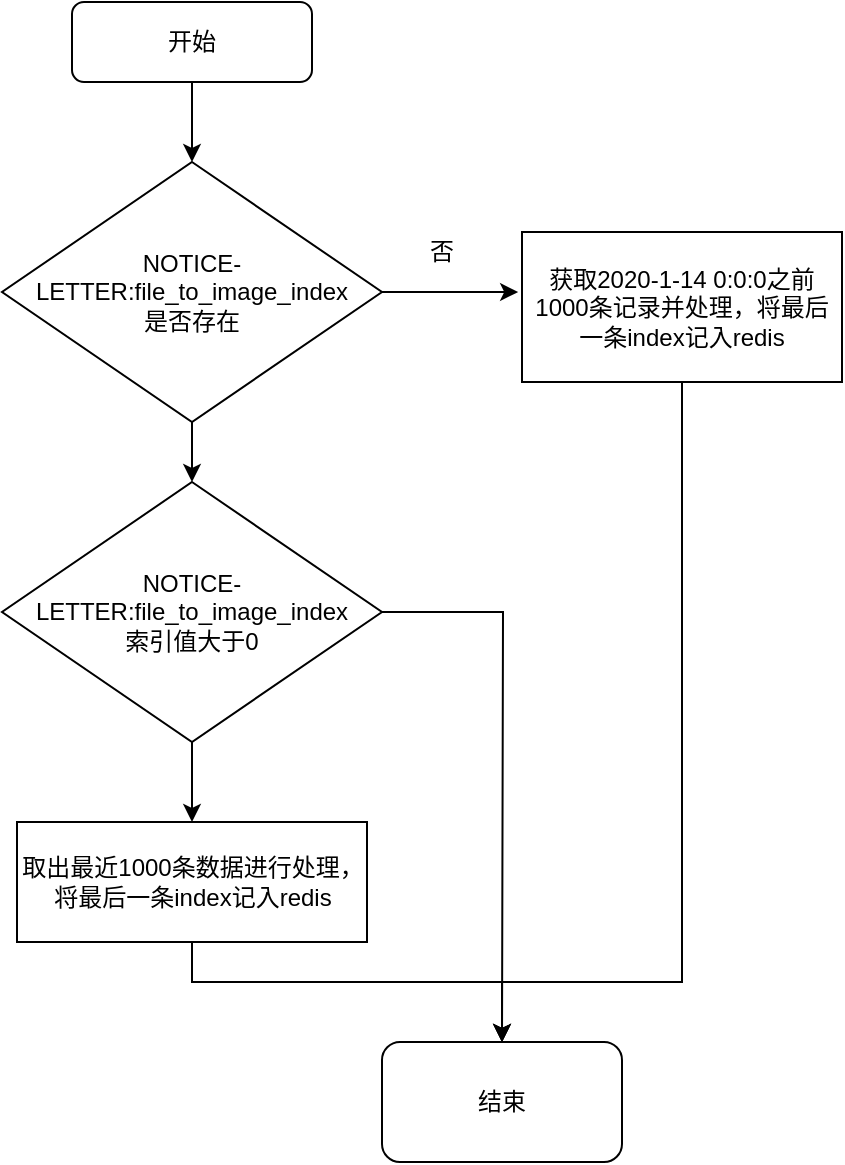 <mxfile version="14.2.2" type="github">
  <diagram id="PyPKjIppV08r7GPjyfWM" name="Page-1">
    <mxGraphModel dx="782" dy="707" grid="1" gridSize="10" guides="1" tooltips="1" connect="1" arrows="1" fold="1" page="1" pageScale="1" pageWidth="827" pageHeight="1169" math="0" shadow="0">
      <root>
        <mxCell id="0" />
        <mxCell id="1" parent="0" />
        <mxCell id="OZGRXzvpJfpL2iM_4Q1l-8" style="edgeStyle=orthogonalEdgeStyle;rounded=0;orthogonalLoop=1;jettySize=auto;html=1;entryX=0.5;entryY=0;entryDx=0;entryDy=0;" edge="1" parent="1" source="OZGRXzvpJfpL2iM_4Q1l-3" target="OZGRXzvpJfpL2iM_4Q1l-4">
          <mxGeometry relative="1" as="geometry" />
        </mxCell>
        <mxCell id="OZGRXzvpJfpL2iM_4Q1l-3" value="开始" style="rounded=1;whiteSpace=wrap;html=1;" vertex="1" parent="1">
          <mxGeometry x="105" y="180" width="120" height="40" as="geometry" />
        </mxCell>
        <mxCell id="OZGRXzvpJfpL2iM_4Q1l-7" style="edgeStyle=orthogonalEdgeStyle;rounded=0;orthogonalLoop=1;jettySize=auto;html=1;entryX=-0.012;entryY=0.4;entryDx=0;entryDy=0;entryPerimeter=0;" edge="1" parent="1" source="OZGRXzvpJfpL2iM_4Q1l-4" target="OZGRXzvpJfpL2iM_4Q1l-6">
          <mxGeometry relative="1" as="geometry" />
        </mxCell>
        <mxCell id="OZGRXzvpJfpL2iM_4Q1l-12" style="edgeStyle=orthogonalEdgeStyle;rounded=0;orthogonalLoop=1;jettySize=auto;html=1;exitX=0.5;exitY=1;exitDx=0;exitDy=0;entryX=0.5;entryY=0;entryDx=0;entryDy=0;" edge="1" parent="1" source="OZGRXzvpJfpL2iM_4Q1l-4" target="OZGRXzvpJfpL2iM_4Q1l-11">
          <mxGeometry relative="1" as="geometry" />
        </mxCell>
        <mxCell id="OZGRXzvpJfpL2iM_4Q1l-4" value="&lt;div&gt;NOTICE-LETTER:file_to_image_index&lt;/div&gt;&lt;div&gt;是否存在&lt;br&gt;&lt;/div&gt;" style="rhombus;whiteSpace=wrap;html=1;" vertex="1" parent="1">
          <mxGeometry x="70" y="260" width="190" height="130" as="geometry" />
        </mxCell>
        <mxCell id="OZGRXzvpJfpL2iM_4Q1l-18" style="edgeStyle=orthogonalEdgeStyle;rounded=0;orthogonalLoop=1;jettySize=auto;html=1;entryX=0.5;entryY=0;entryDx=0;entryDy=0;" edge="1" parent="1" source="OZGRXzvpJfpL2iM_4Q1l-6" target="OZGRXzvpJfpL2iM_4Q1l-15">
          <mxGeometry relative="1" as="geometry">
            <Array as="points">
              <mxPoint x="410" y="670" />
              <mxPoint x="320" y="670" />
            </Array>
          </mxGeometry>
        </mxCell>
        <mxCell id="OZGRXzvpJfpL2iM_4Q1l-6" value="获取2020-1-14 0:0:0之前1000条记录并处理，将最后一条index记入redis" style="rounded=0;whiteSpace=wrap;html=1;" vertex="1" parent="1">
          <mxGeometry x="330" y="295" width="160" height="75" as="geometry" />
        </mxCell>
        <mxCell id="OZGRXzvpJfpL2iM_4Q1l-9" value="否" style="text;html=1;strokeColor=none;fillColor=none;align=center;verticalAlign=middle;whiteSpace=wrap;rounded=0;" vertex="1" parent="1">
          <mxGeometry x="270" y="295" width="40" height="20" as="geometry" />
        </mxCell>
        <mxCell id="OZGRXzvpJfpL2iM_4Q1l-14" style="edgeStyle=orthogonalEdgeStyle;rounded=0;orthogonalLoop=1;jettySize=auto;html=1;entryX=0.5;entryY=0;entryDx=0;entryDy=0;" edge="1" parent="1" source="OZGRXzvpJfpL2iM_4Q1l-11" target="OZGRXzvpJfpL2iM_4Q1l-13">
          <mxGeometry relative="1" as="geometry" />
        </mxCell>
        <mxCell id="OZGRXzvpJfpL2iM_4Q1l-17" style="edgeStyle=orthogonalEdgeStyle;rounded=0;orthogonalLoop=1;jettySize=auto;html=1;" edge="1" parent="1" source="OZGRXzvpJfpL2iM_4Q1l-11">
          <mxGeometry relative="1" as="geometry">
            <mxPoint x="320" y="700" as="targetPoint" />
          </mxGeometry>
        </mxCell>
        <mxCell id="OZGRXzvpJfpL2iM_4Q1l-11" value="&lt;div&gt;NOTICE-LETTER:file_to_image_index&lt;/div&gt;&lt;div&gt;索引值大于0&lt;br&gt;&lt;/div&gt;" style="rhombus;whiteSpace=wrap;html=1;" vertex="1" parent="1">
          <mxGeometry x="70" y="420" width="190" height="130" as="geometry" />
        </mxCell>
        <mxCell id="OZGRXzvpJfpL2iM_4Q1l-16" style="edgeStyle=orthogonalEdgeStyle;rounded=0;orthogonalLoop=1;jettySize=auto;html=1;" edge="1" parent="1" source="OZGRXzvpJfpL2iM_4Q1l-13" target="OZGRXzvpJfpL2iM_4Q1l-15">
          <mxGeometry relative="1" as="geometry">
            <Array as="points">
              <mxPoint x="165" y="670" />
              <mxPoint x="320" y="670" />
            </Array>
          </mxGeometry>
        </mxCell>
        <mxCell id="OZGRXzvpJfpL2iM_4Q1l-13" value="取出最近1000条数据进行处理，将最后一条index记入redis" style="rounded=0;whiteSpace=wrap;html=1;" vertex="1" parent="1">
          <mxGeometry x="77.5" y="590" width="175" height="60" as="geometry" />
        </mxCell>
        <mxCell id="OZGRXzvpJfpL2iM_4Q1l-15" value="结束" style="rounded=1;whiteSpace=wrap;html=1;" vertex="1" parent="1">
          <mxGeometry x="260" y="700" width="120" height="60" as="geometry" />
        </mxCell>
      </root>
    </mxGraphModel>
  </diagram>
</mxfile>
